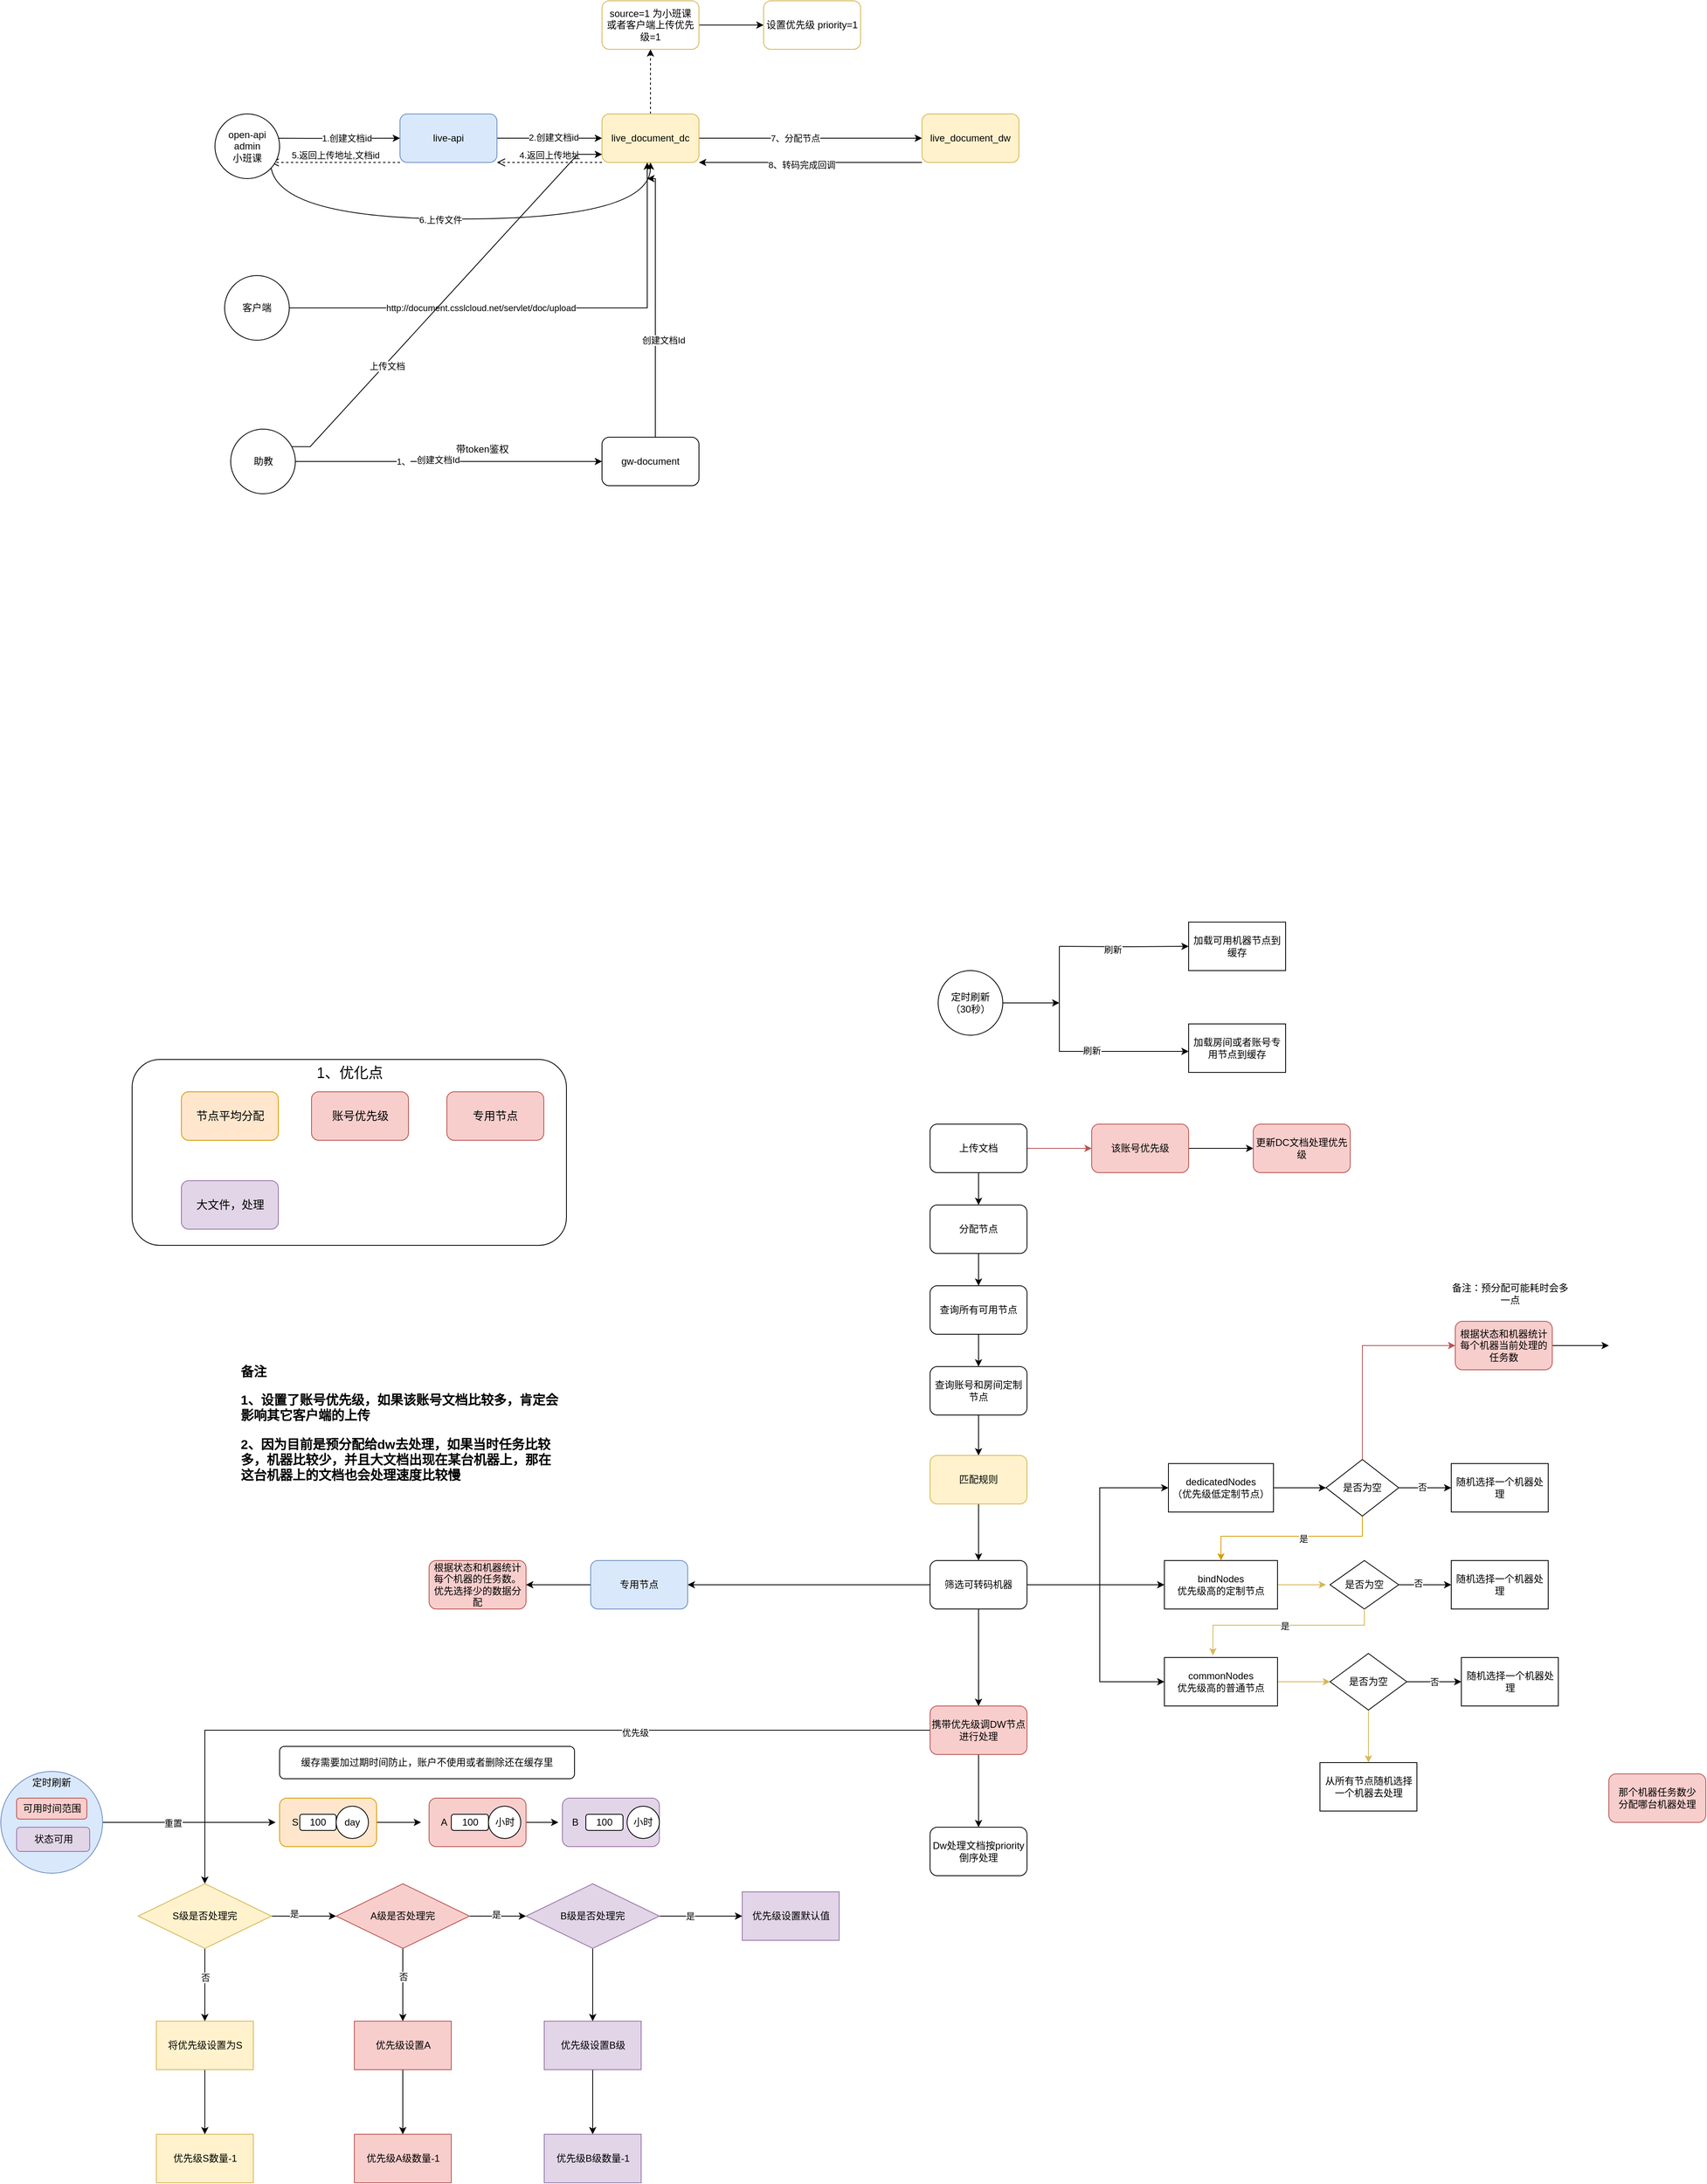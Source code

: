 <mxfile version="24.2.1" type="github">
  <diagram name="第 1 页" id="r3Djmuz2ye2oca1lGff4">
    <mxGraphModel dx="2261" dy="1938" grid="1" gridSize="10" guides="1" tooltips="1" connect="1" arrows="1" fold="1" page="1" pageScale="1" pageWidth="827" pageHeight="1169" math="0" shadow="0">
      <root>
        <mxCell id="0" />
        <mxCell id="1" parent="0" />
        <mxCell id="LlFDiHsfBPw3mXegqhl9-7" value="&amp;nbsp; &amp;nbsp;B" style="rounded=1;whiteSpace=wrap;html=1;align=left;fillColor=#e1d5e7;strokeColor=#9673a6;" parent="1" vertex="1">
          <mxGeometry x="-75" y="1724" width="120" height="60" as="geometry" />
        </mxCell>
        <mxCell id="pY0ivnKaFW7mTaEsZtzo-8" style="edgeStyle=orthogonalEdgeStyle;rounded=0;orthogonalLoop=1;jettySize=auto;html=1;entryX=0;entryY=0.5;entryDx=0;entryDy=0;curved=1;" parent="1" target="pY0ivnKaFW7mTaEsZtzo-15" edge="1">
          <mxGeometry relative="1" as="geometry">
            <mxPoint x="-436" y="-330" as="sourcePoint" />
          </mxGeometry>
        </mxCell>
        <mxCell id="pY0ivnKaFW7mTaEsZtzo-9" value="1.创建文档id" style="edgeLabel;html=1;align=center;verticalAlign=middle;resizable=0;points=[];" parent="pY0ivnKaFW7mTaEsZtzo-8" vertex="1" connectable="0">
          <mxGeometry x="0.172" relative="1" as="geometry">
            <mxPoint as="offset" />
          </mxGeometry>
        </mxCell>
        <mxCell id="pY0ivnKaFW7mTaEsZtzo-10" style="edgeStyle=orthogonalEdgeStyle;curved=1;rounded=0;orthogonalLoop=1;jettySize=auto;html=1;exitX=1;exitY=1;exitDx=0;exitDy=0;exitPerimeter=0;entryX=0.5;entryY=1;entryDx=0;entryDy=0;" parent="1" target="pY0ivnKaFW7mTaEsZtzo-20" edge="1">
          <mxGeometry relative="1" as="geometry">
            <Array as="points">
              <mxPoint x="-436.0" y="-230" />
              <mxPoint x="34" y="-230" />
            </Array>
            <mxPoint x="-436" y="-300" as="sourcePoint" />
          </mxGeometry>
        </mxCell>
        <mxCell id="pY0ivnKaFW7mTaEsZtzo-11" value="6.上传文件" style="edgeLabel;html=1;align=center;verticalAlign=middle;resizable=0;points=[];" parent="pY0ivnKaFW7mTaEsZtzo-10" vertex="1" connectable="0">
          <mxGeometry x="-0.082" y="-1" relative="1" as="geometry">
            <mxPoint as="offset" />
          </mxGeometry>
        </mxCell>
        <mxCell id="pY0ivnKaFW7mTaEsZtzo-13" value="" style="edgeStyle=orthogonalEdgeStyle;rounded=0;orthogonalLoop=1;jettySize=auto;html=1;curved=1;" parent="1" source="pY0ivnKaFW7mTaEsZtzo-15" target="pY0ivnKaFW7mTaEsZtzo-20" edge="1">
          <mxGeometry relative="1" as="geometry" />
        </mxCell>
        <mxCell id="pY0ivnKaFW7mTaEsZtzo-14" value="2.创建文档id" style="edgeLabel;html=1;align=center;verticalAlign=middle;resizable=0;points=[];" parent="pY0ivnKaFW7mTaEsZtzo-13" vertex="1" connectable="0">
          <mxGeometry x="0.197" y="1" relative="1" as="geometry">
            <mxPoint x="-8" as="offset" />
          </mxGeometry>
        </mxCell>
        <mxCell id="pY0ivnKaFW7mTaEsZtzo-15" value="live-api" style="rounded=1;whiteSpace=wrap;html=1;fillColor=#dae8fc;strokeColor=#6c8ebf;" parent="1" vertex="1">
          <mxGeometry x="-276" y="-360" width="120" height="60" as="geometry" />
        </mxCell>
        <mxCell id="pY0ivnKaFW7mTaEsZtzo-49" value="" style="edgeStyle=orthogonalEdgeStyle;rounded=0;orthogonalLoop=1;jettySize=auto;html=1;dashed=1;" parent="1" source="pY0ivnKaFW7mTaEsZtzo-20" target="pY0ivnKaFW7mTaEsZtzo-48" edge="1">
          <mxGeometry relative="1" as="geometry" />
        </mxCell>
        <mxCell id="LlFDiHsfBPw3mXegqhl9-85" style="edgeStyle=orthogonalEdgeStyle;rounded=0;orthogonalLoop=1;jettySize=auto;html=1;" parent="1" source="pY0ivnKaFW7mTaEsZtzo-20" target="pY0ivnKaFW7mTaEsZtzo-29" edge="1">
          <mxGeometry relative="1" as="geometry" />
        </mxCell>
        <mxCell id="LlFDiHsfBPw3mXegqhl9-86" value="7、分配节点" style="edgeLabel;html=1;align=center;verticalAlign=middle;resizable=0;points=[];" parent="LlFDiHsfBPw3mXegqhl9-85" vertex="1" connectable="0">
          <mxGeometry x="-0.14" relative="1" as="geometry">
            <mxPoint as="offset" />
          </mxGeometry>
        </mxCell>
        <mxCell id="pY0ivnKaFW7mTaEsZtzo-20" value="live_document_dc" style="whiteSpace=wrap;html=1;fillColor=#fff2cc;rounded=1;strokeColor=#d6b656;" parent="1" vertex="1">
          <mxGeometry x="-26" y="-360" width="120" height="60" as="geometry" />
        </mxCell>
        <mxCell id="pY0ivnKaFW7mTaEsZtzo-21" value="4.返回上传地址" style="html=1;verticalAlign=bottom;endArrow=open;dashed=1;endSize=8;rounded=0;exitX=0;exitY=1;exitDx=0;exitDy=0;entryX=1;entryY=1;entryDx=0;entryDy=0;" parent="1" source="pY0ivnKaFW7mTaEsZtzo-20" target="pY0ivnKaFW7mTaEsZtzo-15" edge="1">
          <mxGeometry relative="1" as="geometry">
            <mxPoint x="-46" y="-301" as="sourcePoint" />
            <mxPoint x="-126" y="-301" as="targetPoint" />
          </mxGeometry>
        </mxCell>
        <mxCell id="pY0ivnKaFW7mTaEsZtzo-22" value="5.返回上传地址,文档id" style="html=1;verticalAlign=bottom;endArrow=open;dashed=1;endSize=8;rounded=0;exitX=0;exitY=1;exitDx=0;exitDy=0;entryX=1;entryY=1;entryDx=0;entryDy=0;entryPerimeter=0;" parent="1" source="pY0ivnKaFW7mTaEsZtzo-15" edge="1">
          <mxGeometry relative="1" as="geometry">
            <mxPoint x="-316.0" y="-290" as="sourcePoint" />
            <mxPoint x="-436" y="-300" as="targetPoint" />
          </mxGeometry>
        </mxCell>
        <mxCell id="pY0ivnKaFW7mTaEsZtzo-29" value="live_document_dw" style="whiteSpace=wrap;html=1;fillColor=#fff2cc;rounded=1;strokeColor=#d6b656;" parent="1" vertex="1">
          <mxGeometry x="370" y="-360" width="120" height="60" as="geometry" />
        </mxCell>
        <mxCell id="pY0ivnKaFW7mTaEsZtzo-51" value="" style="edgeStyle=orthogonalEdgeStyle;rounded=0;orthogonalLoop=1;jettySize=auto;html=1;" parent="1" source="pY0ivnKaFW7mTaEsZtzo-48" target="pY0ivnKaFW7mTaEsZtzo-50" edge="1">
          <mxGeometry relative="1" as="geometry" />
        </mxCell>
        <mxCell id="pY0ivnKaFW7mTaEsZtzo-48" value="source=1 为小班课&lt;div&gt;或者客户端上传优先级=1&lt;/div&gt;" style="whiteSpace=wrap;html=1;fillColor=#FFFFFF;strokeColor=#d6b656;rounded=1;gradientColor=none;" parent="1" vertex="1">
          <mxGeometry x="-26" y="-500" width="120" height="60" as="geometry" />
        </mxCell>
        <mxCell id="pY0ivnKaFW7mTaEsZtzo-50" value="设置优先级 priority=1" style="whiteSpace=wrap;html=1;fillColor=#FFFFFF;strokeColor=#d6b656;rounded=1;gradientColor=none;" parent="1" vertex="1">
          <mxGeometry x="174" y="-500" width="120" height="60" as="geometry" />
        </mxCell>
        <mxCell id="pY0ivnKaFW7mTaEsZtzo-58" value="" style="edgeStyle=orthogonalEdgeStyle;rounded=0;orthogonalLoop=1;jettySize=auto;html=1;" parent="1" target="pY0ivnKaFW7mTaEsZtzo-57" edge="1">
          <mxGeometry relative="1" as="geometry">
            <mxPoint x="540" y="670" as="sourcePoint" />
          </mxGeometry>
        </mxCell>
        <mxCell id="pY0ivnKaFW7mTaEsZtzo-59" value="刷新" style="edgeLabel;html=1;align=center;verticalAlign=middle;resizable=0;points=[];" parent="pY0ivnKaFW7mTaEsZtzo-58" vertex="1" connectable="0">
          <mxGeometry x="-0.186" y="-3" relative="1" as="geometry">
            <mxPoint as="offset" />
          </mxGeometry>
        </mxCell>
        <mxCell id="pY0ivnKaFW7mTaEsZtzo-61" value="" style="edgeStyle=orthogonalEdgeStyle;rounded=0;orthogonalLoop=1;jettySize=auto;html=1;" parent="1" target="pY0ivnKaFW7mTaEsZtzo-60" edge="1">
          <mxGeometry relative="1" as="geometry">
            <Array as="points">
              <mxPoint x="540" y="800" />
            </Array>
            <mxPoint x="540" y="670" as="sourcePoint" />
          </mxGeometry>
        </mxCell>
        <mxCell id="pY0ivnKaFW7mTaEsZtzo-62" value="刷新" style="edgeLabel;html=1;align=center;verticalAlign=middle;resizable=0;points=[];" parent="pY0ivnKaFW7mTaEsZtzo-61" vertex="1" connectable="0">
          <mxGeometry x="0.172" y="1" relative="1" as="geometry">
            <mxPoint as="offset" />
          </mxGeometry>
        </mxCell>
        <mxCell id="kOlZsusqcGDuaDFS6jYv-74" style="edgeStyle=orthogonalEdgeStyle;rounded=0;orthogonalLoop=1;jettySize=auto;html=1;" parent="1" source="pY0ivnKaFW7mTaEsZtzo-54" edge="1">
          <mxGeometry relative="1" as="geometry">
            <mxPoint x="540" y="740" as="targetPoint" />
          </mxGeometry>
        </mxCell>
        <mxCell id="pY0ivnKaFW7mTaEsZtzo-54" value="定时刷新&lt;div&gt;（30秒）&lt;/div&gt;" style="ellipse;whiteSpace=wrap;html=1;aspect=fixed;" parent="1" vertex="1">
          <mxGeometry x="390" y="700" width="80" height="80" as="geometry" />
        </mxCell>
        <mxCell id="pY0ivnKaFW7mTaEsZtzo-57" value="加载可用机器节点到缓存" style="whiteSpace=wrap;html=1;" parent="1" vertex="1">
          <mxGeometry x="700" y="640" width="120" height="60" as="geometry" />
        </mxCell>
        <mxCell id="pY0ivnKaFW7mTaEsZtzo-60" value="加载房间或者账号专用节点到缓存" style="whiteSpace=wrap;html=1;" parent="1" vertex="1">
          <mxGeometry x="700" y="766" width="120" height="60" as="geometry" />
        </mxCell>
        <mxCell id="pY0ivnKaFW7mTaEsZtzo-122" value="Dw处理文档按priority 倒序处理" style="rounded=1;whiteSpace=wrap;html=1;" parent="1" vertex="1">
          <mxGeometry x="380" y="1760" width="120" height="60" as="geometry" />
        </mxCell>
        <mxCell id="kOlZsusqcGDuaDFS6jYv-7" value="" style="edgeStyle=orthogonalEdgeStyle;rounded=0;orthogonalLoop=1;jettySize=auto;html=1;" parent="1" source="kOlZsusqcGDuaDFS6jYv-1" target="kOlZsusqcGDuaDFS6jYv-6" edge="1">
          <mxGeometry relative="1" as="geometry" />
        </mxCell>
        <mxCell id="kOlZsusqcGDuaDFS6jYv-1" value="分配节点" style="rounded=1;whiteSpace=wrap;html=1;" parent="1" vertex="1">
          <mxGeometry x="380" y="990" width="120" height="60" as="geometry" />
        </mxCell>
        <mxCell id="kOlZsusqcGDuaDFS6jYv-3" style="edgeStyle=orthogonalEdgeStyle;rounded=0;orthogonalLoop=1;jettySize=auto;html=1;entryX=0.5;entryY=0;entryDx=0;entryDy=0;" parent="1" source="kOlZsusqcGDuaDFS6jYv-2" target="kOlZsusqcGDuaDFS6jYv-1" edge="1">
          <mxGeometry relative="1" as="geometry" />
        </mxCell>
        <mxCell id="kOlZsusqcGDuaDFS6jYv-63" value="" style="edgeStyle=orthogonalEdgeStyle;rounded=0;orthogonalLoop=1;jettySize=auto;html=1;fillColor=#f8cecc;strokeColor=#b85450;" parent="1" source="kOlZsusqcGDuaDFS6jYv-2" target="kOlZsusqcGDuaDFS6jYv-62" edge="1">
          <mxGeometry relative="1" as="geometry" />
        </mxCell>
        <mxCell id="kOlZsusqcGDuaDFS6jYv-2" value="上传文档" style="rounded=1;whiteSpace=wrap;html=1;" parent="1" vertex="1">
          <mxGeometry x="380" y="890" width="120" height="60" as="geometry" />
        </mxCell>
        <mxCell id="kOlZsusqcGDuaDFS6jYv-9" value="" style="edgeStyle=orthogonalEdgeStyle;rounded=0;orthogonalLoop=1;jettySize=auto;html=1;" parent="1" source="kOlZsusqcGDuaDFS6jYv-6" target="kOlZsusqcGDuaDFS6jYv-8" edge="1">
          <mxGeometry relative="1" as="geometry" />
        </mxCell>
        <mxCell id="kOlZsusqcGDuaDFS6jYv-6" value="查询所有可用节点" style="whiteSpace=wrap;html=1;rounded=1;" parent="1" vertex="1">
          <mxGeometry x="380" y="1090" width="120" height="60" as="geometry" />
        </mxCell>
        <mxCell id="kOlZsusqcGDuaDFS6jYv-11" value="" style="edgeStyle=orthogonalEdgeStyle;rounded=0;orthogonalLoop=1;jettySize=auto;html=1;" parent="1" source="kOlZsusqcGDuaDFS6jYv-8" target="kOlZsusqcGDuaDFS6jYv-10" edge="1">
          <mxGeometry relative="1" as="geometry" />
        </mxCell>
        <mxCell id="kOlZsusqcGDuaDFS6jYv-8" value="查询账号和房间定制节点" style="whiteSpace=wrap;html=1;rounded=1;" parent="1" vertex="1">
          <mxGeometry x="380" y="1190" width="120" height="60" as="geometry" />
        </mxCell>
        <mxCell id="kOlZsusqcGDuaDFS6jYv-13" value="" style="edgeStyle=orthogonalEdgeStyle;rounded=0;orthogonalLoop=1;jettySize=auto;html=1;" parent="1" source="kOlZsusqcGDuaDFS6jYv-10" target="kOlZsusqcGDuaDFS6jYv-12" edge="1">
          <mxGeometry relative="1" as="geometry" />
        </mxCell>
        <mxCell id="kOlZsusqcGDuaDFS6jYv-10" value="匹配规则" style="whiteSpace=wrap;html=1;rounded=1;fillColor=#fff2cc;strokeColor=#d6b656;" parent="1" vertex="1">
          <mxGeometry x="380" y="1300" width="120" height="60" as="geometry" />
        </mxCell>
        <mxCell id="kOlZsusqcGDuaDFS6jYv-26" style="edgeStyle=orthogonalEdgeStyle;rounded=0;orthogonalLoop=1;jettySize=auto;html=1;entryX=0;entryY=0.5;entryDx=0;entryDy=0;" parent="1" source="kOlZsusqcGDuaDFS6jYv-12" target="kOlZsusqcGDuaDFS6jYv-15" edge="1">
          <mxGeometry relative="1" as="geometry">
            <Array as="points">
              <mxPoint x="590" y="1460" />
              <mxPoint x="590" y="1340" />
            </Array>
          </mxGeometry>
        </mxCell>
        <mxCell id="kOlZsusqcGDuaDFS6jYv-27" style="edgeStyle=orthogonalEdgeStyle;rounded=0;orthogonalLoop=1;jettySize=auto;html=1;entryX=0;entryY=0.5;entryDx=0;entryDy=0;" parent="1" source="kOlZsusqcGDuaDFS6jYv-12" target="kOlZsusqcGDuaDFS6jYv-18" edge="1">
          <mxGeometry relative="1" as="geometry" />
        </mxCell>
        <mxCell id="kOlZsusqcGDuaDFS6jYv-29" style="edgeStyle=orthogonalEdgeStyle;rounded=0;orthogonalLoop=1;jettySize=auto;html=1;entryX=0;entryY=0.5;entryDx=0;entryDy=0;" parent="1" source="kOlZsusqcGDuaDFS6jYv-12" target="kOlZsusqcGDuaDFS6jYv-28" edge="1">
          <mxGeometry relative="1" as="geometry">
            <Array as="points">
              <mxPoint x="590" y="1460" />
              <mxPoint x="590" y="1580" />
            </Array>
          </mxGeometry>
        </mxCell>
        <mxCell id="kOlZsusqcGDuaDFS6jYv-76" value="" style="edgeStyle=orthogonalEdgeStyle;rounded=0;orthogonalLoop=1;jettySize=auto;html=1;" parent="1" source="kOlZsusqcGDuaDFS6jYv-12" target="kOlZsusqcGDuaDFS6jYv-75" edge="1">
          <mxGeometry relative="1" as="geometry" />
        </mxCell>
        <mxCell id="LlFDiHsfBPw3mXegqhl9-54" style="edgeStyle=orthogonalEdgeStyle;rounded=0;orthogonalLoop=1;jettySize=auto;html=1;entryX=1;entryY=0.5;entryDx=0;entryDy=0;" parent="1" source="kOlZsusqcGDuaDFS6jYv-12" target="LlFDiHsfBPw3mXegqhl9-53" edge="1">
          <mxGeometry relative="1" as="geometry" />
        </mxCell>
        <mxCell id="kOlZsusqcGDuaDFS6jYv-12" value="筛选可转码机器" style="whiteSpace=wrap;html=1;rounded=1;" parent="1" vertex="1">
          <mxGeometry x="380" y="1430" width="120" height="60" as="geometry" />
        </mxCell>
        <mxCell id="kOlZsusqcGDuaDFS6jYv-34" style="edgeStyle=orthogonalEdgeStyle;rounded=0;orthogonalLoop=1;jettySize=auto;html=1;entryX=0;entryY=0.5;entryDx=0;entryDy=0;" parent="1" source="kOlZsusqcGDuaDFS6jYv-15" target="kOlZsusqcGDuaDFS6jYv-33" edge="1">
          <mxGeometry relative="1" as="geometry" />
        </mxCell>
        <mxCell id="kOlZsusqcGDuaDFS6jYv-15" value="dedicatedNodes&lt;div&gt;（优先级低定制节点）&lt;/div&gt;" style="whiteSpace=wrap;html=1;" parent="1" vertex="1">
          <mxGeometry x="675" y="1310" width="130" height="60" as="geometry" />
        </mxCell>
        <mxCell id="kOlZsusqcGDuaDFS6jYv-41" style="edgeStyle=orthogonalEdgeStyle;rounded=0;orthogonalLoop=1;jettySize=auto;html=1;fillColor=#fff2cc;strokeColor=#d6b656;" parent="1" source="kOlZsusqcGDuaDFS6jYv-18" edge="1">
          <mxGeometry relative="1" as="geometry">
            <mxPoint x="870" y="1460" as="targetPoint" />
          </mxGeometry>
        </mxCell>
        <mxCell id="kOlZsusqcGDuaDFS6jYv-18" value="bindNodes&lt;div&gt;优先级高的定制节点&lt;/div&gt;" style="whiteSpace=wrap;html=1;" parent="1" vertex="1">
          <mxGeometry x="670" y="1430" width="140" height="60" as="geometry" />
        </mxCell>
        <mxCell id="kOlZsusqcGDuaDFS6jYv-47" value="" style="edgeStyle=orthogonalEdgeStyle;rounded=0;orthogonalLoop=1;jettySize=auto;html=1;fillColor=#fff2cc;strokeColor=#d6b656;" parent="1" source="kOlZsusqcGDuaDFS6jYv-28" target="kOlZsusqcGDuaDFS6jYv-46" edge="1">
          <mxGeometry relative="1" as="geometry" />
        </mxCell>
        <mxCell id="kOlZsusqcGDuaDFS6jYv-28" value="commonNodes&lt;br&gt;&lt;div&gt;优先级高的普通节点&lt;/div&gt;" style="whiteSpace=wrap;html=1;" parent="1" vertex="1">
          <mxGeometry x="670" y="1550" width="140" height="60" as="geometry" />
        </mxCell>
        <mxCell id="kOlZsusqcGDuaDFS6jYv-36" value="" style="edgeStyle=orthogonalEdgeStyle;rounded=0;orthogonalLoop=1;jettySize=auto;html=1;" parent="1" source="kOlZsusqcGDuaDFS6jYv-33" target="kOlZsusqcGDuaDFS6jYv-35" edge="1">
          <mxGeometry relative="1" as="geometry" />
        </mxCell>
        <mxCell id="kOlZsusqcGDuaDFS6jYv-37" value="否" style="edgeLabel;html=1;align=center;verticalAlign=middle;resizable=0;points=[];" parent="kOlZsusqcGDuaDFS6jYv-36" vertex="1" connectable="0">
          <mxGeometry x="-0.128" y="1" relative="1" as="geometry">
            <mxPoint as="offset" />
          </mxGeometry>
        </mxCell>
        <mxCell id="kOlZsusqcGDuaDFS6jYv-38" style="edgeStyle=orthogonalEdgeStyle;rounded=0;orthogonalLoop=1;jettySize=auto;html=1;entryX=0.5;entryY=0;entryDx=0;entryDy=0;fillColor=#ffe6cc;strokeColor=#d79b00;" parent="1" source="kOlZsusqcGDuaDFS6jYv-33" target="kOlZsusqcGDuaDFS6jYv-18" edge="1">
          <mxGeometry relative="1" as="geometry">
            <Array as="points">
              <mxPoint x="915" y="1400" />
              <mxPoint x="740" y="1400" />
            </Array>
          </mxGeometry>
        </mxCell>
        <mxCell id="kOlZsusqcGDuaDFS6jYv-39" value="是" style="edgeLabel;html=1;align=center;verticalAlign=middle;resizable=0;points=[];" parent="kOlZsusqcGDuaDFS6jYv-38" vertex="1" connectable="0">
          <mxGeometry x="-0.145" y="3" relative="1" as="geometry">
            <mxPoint as="offset" />
          </mxGeometry>
        </mxCell>
        <mxCell id="kOlZsusqcGDuaDFS6jYv-56" style="edgeStyle=orthogonalEdgeStyle;rounded=0;orthogonalLoop=1;jettySize=auto;html=1;entryX=0;entryY=0.5;entryDx=0;entryDy=0;fillColor=#f8cecc;strokeColor=#b85450;" parent="1" source="kOlZsusqcGDuaDFS6jYv-33" target="kOlZsusqcGDuaDFS6jYv-55" edge="1">
          <mxGeometry relative="1" as="geometry">
            <Array as="points">
              <mxPoint x="915" y="1164" />
            </Array>
          </mxGeometry>
        </mxCell>
        <mxCell id="kOlZsusqcGDuaDFS6jYv-33" value="是否为空" style="rhombus;whiteSpace=wrap;html=1;" parent="1" vertex="1">
          <mxGeometry x="870" y="1305" width="90" height="70" as="geometry" />
        </mxCell>
        <mxCell id="kOlZsusqcGDuaDFS6jYv-35" value="随机选择一个机器处理" style="whiteSpace=wrap;html=1;" parent="1" vertex="1">
          <mxGeometry x="1025" y="1310" width="120" height="60" as="geometry" />
        </mxCell>
        <mxCell id="kOlZsusqcGDuaDFS6jYv-45" value="" style="edgeStyle=orthogonalEdgeStyle;rounded=0;orthogonalLoop=1;jettySize=auto;html=1;" parent="1" source="kOlZsusqcGDuaDFS6jYv-40" target="kOlZsusqcGDuaDFS6jYv-44" edge="1">
          <mxGeometry relative="1" as="geometry">
            <Array as="points">
              <mxPoint x="980" y="1460" />
              <mxPoint x="980" y="1460" />
            </Array>
          </mxGeometry>
        </mxCell>
        <mxCell id="kOlZsusqcGDuaDFS6jYv-48" value="否" style="edgeLabel;html=1;align=center;verticalAlign=middle;resizable=0;points=[];" parent="kOlZsusqcGDuaDFS6jYv-45" vertex="1" connectable="0">
          <mxGeometry x="-0.256" y="2" relative="1" as="geometry">
            <mxPoint as="offset" />
          </mxGeometry>
        </mxCell>
        <mxCell id="kOlZsusqcGDuaDFS6jYv-40" value="是否为空" style="rhombus;whiteSpace=wrap;html=1;" parent="1" vertex="1">
          <mxGeometry x="875" y="1430" width="85" height="60" as="geometry" />
        </mxCell>
        <mxCell id="kOlZsusqcGDuaDFS6jYv-42" style="edgeStyle=orthogonalEdgeStyle;rounded=0;orthogonalLoop=1;jettySize=auto;html=1;entryX=0.429;entryY=-0.044;entryDx=0;entryDy=0;entryPerimeter=0;fillColor=#fff2cc;strokeColor=#d6b656;" parent="1" source="kOlZsusqcGDuaDFS6jYv-40" target="kOlZsusqcGDuaDFS6jYv-28" edge="1">
          <mxGeometry relative="1" as="geometry">
            <Array as="points">
              <mxPoint x="918" y="1510" />
              <mxPoint x="730" y="1510" />
            </Array>
          </mxGeometry>
        </mxCell>
        <mxCell id="kOlZsusqcGDuaDFS6jYv-43" value="是" style="edgeLabel;html=1;align=center;verticalAlign=middle;resizable=0;points=[];" parent="kOlZsusqcGDuaDFS6jYv-42" vertex="1" connectable="0">
          <mxGeometry x="-0.033" y="1" relative="1" as="geometry">
            <mxPoint as="offset" />
          </mxGeometry>
        </mxCell>
        <mxCell id="kOlZsusqcGDuaDFS6jYv-44" value="随机选择一个机器处理" style="whiteSpace=wrap;html=1;" parent="1" vertex="1">
          <mxGeometry x="1025" y="1430" width="120" height="60" as="geometry" />
        </mxCell>
        <mxCell id="kOlZsusqcGDuaDFS6jYv-50" value="" style="edgeStyle=orthogonalEdgeStyle;rounded=0;orthogonalLoop=1;jettySize=auto;html=1;" parent="1" source="kOlZsusqcGDuaDFS6jYv-46" target="kOlZsusqcGDuaDFS6jYv-49" edge="1">
          <mxGeometry relative="1" as="geometry" />
        </mxCell>
        <mxCell id="kOlZsusqcGDuaDFS6jYv-51" value="否" style="edgeLabel;html=1;align=center;verticalAlign=middle;resizable=0;points=[];" parent="kOlZsusqcGDuaDFS6jYv-50" vertex="1" connectable="0">
          <mxGeometry x="-0.012" relative="1" as="geometry">
            <mxPoint as="offset" />
          </mxGeometry>
        </mxCell>
        <mxCell id="kOlZsusqcGDuaDFS6jYv-53" value="" style="edgeStyle=orthogonalEdgeStyle;rounded=0;orthogonalLoop=1;jettySize=auto;html=1;fillColor=#fff2cc;strokeColor=#d6b656;" parent="1" source="kOlZsusqcGDuaDFS6jYv-46" target="kOlZsusqcGDuaDFS6jYv-52" edge="1">
          <mxGeometry relative="1" as="geometry" />
        </mxCell>
        <mxCell id="kOlZsusqcGDuaDFS6jYv-46" value="是否为空" style="rhombus;whiteSpace=wrap;html=1;" parent="1" vertex="1">
          <mxGeometry x="875" y="1545" width="95" height="70" as="geometry" />
        </mxCell>
        <mxCell id="kOlZsusqcGDuaDFS6jYv-49" value="随机选择一个机器处理" style="whiteSpace=wrap;html=1;" parent="1" vertex="1">
          <mxGeometry x="1037.5" y="1550" width="120" height="60" as="geometry" />
        </mxCell>
        <mxCell id="kOlZsusqcGDuaDFS6jYv-52" value="从所有节点随机选择一个机器去处理" style="whiteSpace=wrap;html=1;" parent="1" vertex="1">
          <mxGeometry x="862.5" y="1680" width="120" height="60" as="geometry" />
        </mxCell>
        <mxCell id="kOlZsusqcGDuaDFS6jYv-58" value="" style="edgeStyle=orthogonalEdgeStyle;rounded=0;orthogonalLoop=1;jettySize=auto;html=1;" parent="1" source="kOlZsusqcGDuaDFS6jYv-55" edge="1">
          <mxGeometry relative="1" as="geometry">
            <mxPoint x="1220" y="1164" as="targetPoint" />
          </mxGeometry>
        </mxCell>
        <mxCell id="kOlZsusqcGDuaDFS6jYv-55" value="根据状态和机器统计每个机器当前处理的任务数" style="rounded=1;whiteSpace=wrap;html=1;fillColor=#f8cecc;strokeColor=#b85450;" parent="1" vertex="1">
          <mxGeometry x="1030" y="1134" width="120" height="60" as="geometry" />
        </mxCell>
        <mxCell id="kOlZsusqcGDuaDFS6jYv-57" value="那个机器任务数少&lt;div&gt;分配哪台机器处理&lt;/div&gt;" style="whiteSpace=wrap;html=1;fillColor=#f8cecc;strokeColor=#b85450;rounded=1;" parent="1" vertex="1">
          <mxGeometry x="1220" y="1694" width="120" height="60" as="geometry" />
        </mxCell>
        <mxCell id="kOlZsusqcGDuaDFS6jYv-59" value="备注：预分配可能耗时会多一点" style="text;html=1;align=center;verticalAlign=middle;whiteSpace=wrap;rounded=0;" parent="1" vertex="1">
          <mxGeometry x="1021.5" y="1100" width="152" as="geometry" />
        </mxCell>
        <mxCell id="kOlZsusqcGDuaDFS6jYv-71" value="" style="edgeStyle=orthogonalEdgeStyle;rounded=0;orthogonalLoop=1;jettySize=auto;html=1;" parent="1" source="kOlZsusqcGDuaDFS6jYv-62" target="kOlZsusqcGDuaDFS6jYv-70" edge="1">
          <mxGeometry relative="1" as="geometry" />
        </mxCell>
        <mxCell id="kOlZsusqcGDuaDFS6jYv-62" value="该账号优先级" style="whiteSpace=wrap;html=1;rounded=1;fillColor=#f8cecc;strokeColor=#b85450;" parent="1" vertex="1">
          <mxGeometry x="580" y="890" width="120" height="60" as="geometry" />
        </mxCell>
        <mxCell id="kOlZsusqcGDuaDFS6jYv-70" value="更新DC文档处理优先级" style="whiteSpace=wrap;html=1;fillColor=#f8cecc;strokeColor=#b85450;rounded=1;" parent="1" vertex="1">
          <mxGeometry x="780" y="890" width="120" height="60" as="geometry" />
        </mxCell>
        <mxCell id="D_yJgZMV5lZ6kW6d0MWc-1" style="edgeStyle=orthogonalEdgeStyle;rounded=0;orthogonalLoop=1;jettySize=auto;html=1;entryX=0.5;entryY=0;entryDx=0;entryDy=0;" parent="1" source="kOlZsusqcGDuaDFS6jYv-75" target="pY0ivnKaFW7mTaEsZtzo-122" edge="1">
          <mxGeometry relative="1" as="geometry" />
        </mxCell>
        <mxCell id="LlFDiHsfBPw3mXegqhl9-40" style="edgeStyle=orthogonalEdgeStyle;rounded=0;orthogonalLoop=1;jettySize=auto;html=1;entryX=0.5;entryY=0;entryDx=0;entryDy=0;" parent="1" source="kOlZsusqcGDuaDFS6jYv-75" target="LlFDiHsfBPw3mXegqhl9-16" edge="1">
          <mxGeometry relative="1" as="geometry">
            <mxPoint x="-490" y="2100" as="targetPoint" />
          </mxGeometry>
        </mxCell>
        <mxCell id="LlFDiHsfBPw3mXegqhl9-41" value="优先级" style="edgeLabel;html=1;align=center;verticalAlign=middle;resizable=0;points=[];" parent="LlFDiHsfBPw3mXegqhl9-40" vertex="1" connectable="0">
          <mxGeometry x="-0.328" y="3" relative="1" as="geometry">
            <mxPoint as="offset" />
          </mxGeometry>
        </mxCell>
        <mxCell id="kOlZsusqcGDuaDFS6jYv-75" value="携带优先级调DW节点进行处理" style="whiteSpace=wrap;html=1;rounded=1;fillColor=#f8cecc;strokeColor=#b85450;" parent="1" vertex="1">
          <mxGeometry x="380" y="1610" width="120" height="60" as="geometry" />
        </mxCell>
        <mxCell id="LlFDiHsfBPw3mXegqhl9-11" value="" style="edgeStyle=orthogonalEdgeStyle;rounded=0;orthogonalLoop=1;jettySize=auto;html=1;" parent="1" source="LlFDiHsfBPw3mXegqhl9-1" edge="1">
          <mxGeometry relative="1" as="geometry">
            <mxPoint x="-250" y="1754" as="targetPoint" />
          </mxGeometry>
        </mxCell>
        <mxCell id="LlFDiHsfBPw3mXegqhl9-1" value="&amp;nbsp; &amp;nbsp; S" style="rounded=1;whiteSpace=wrap;html=1;align=left;fillColor=#ffe6cc;strokeColor=#d79b00;" parent="1" vertex="1">
          <mxGeometry x="-425" y="1724" width="120" height="60" as="geometry" />
        </mxCell>
        <mxCell id="LlFDiHsfBPw3mXegqhl9-3" value="100" style="rounded=1;whiteSpace=wrap;html=1;" parent="1" vertex="1">
          <mxGeometry x="-400" y="1744" width="45" height="20" as="geometry" />
        </mxCell>
        <mxCell id="LlFDiHsfBPw3mXegqhl9-12" value="" style="edgeStyle=orthogonalEdgeStyle;rounded=0;orthogonalLoop=1;jettySize=auto;html=1;" parent="1" source="LlFDiHsfBPw3mXegqhl9-5" edge="1">
          <mxGeometry relative="1" as="geometry">
            <mxPoint x="-80" y="1754" as="targetPoint" />
          </mxGeometry>
        </mxCell>
        <mxCell id="LlFDiHsfBPw3mXegqhl9-5" value="&amp;nbsp; &amp;nbsp; A" style="rounded=1;whiteSpace=wrap;html=1;align=left;fillColor=#f8cecc;strokeColor=#b85450;" parent="1" vertex="1">
          <mxGeometry x="-240" y="1724" width="120" height="60" as="geometry" />
        </mxCell>
        <mxCell id="LlFDiHsfBPw3mXegqhl9-6" value="100" style="rounded=1;whiteSpace=wrap;html=1;" parent="1" vertex="1">
          <mxGeometry x="-212.5" y="1744" width="46" height="20" as="geometry" />
        </mxCell>
        <mxCell id="LlFDiHsfBPw3mXegqhl9-8" value="100" style="rounded=1;whiteSpace=wrap;html=1;" parent="1" vertex="1">
          <mxGeometry x="-46" y="1744" width="46" height="20" as="geometry" />
        </mxCell>
        <mxCell id="LlFDiHsfBPw3mXegqhl9-18" value="" style="edgeStyle=orthogonalEdgeStyle;rounded=0;orthogonalLoop=1;jettySize=auto;html=1;" parent="1" source="LlFDiHsfBPw3mXegqhl9-16" target="LlFDiHsfBPw3mXegqhl9-17" edge="1">
          <mxGeometry relative="1" as="geometry" />
        </mxCell>
        <mxCell id="LlFDiHsfBPw3mXegqhl9-19" value="是" style="edgeLabel;html=1;align=center;verticalAlign=middle;resizable=0;points=[];" parent="LlFDiHsfBPw3mXegqhl9-18" vertex="1" connectable="0">
          <mxGeometry x="-0.3" y="3" relative="1" as="geometry">
            <mxPoint as="offset" />
          </mxGeometry>
        </mxCell>
        <mxCell id="LlFDiHsfBPw3mXegqhl9-23" value="" style="edgeStyle=orthogonalEdgeStyle;rounded=0;orthogonalLoop=1;jettySize=auto;html=1;" parent="1" source="LlFDiHsfBPw3mXegqhl9-16" target="LlFDiHsfBPw3mXegqhl9-22" edge="1">
          <mxGeometry relative="1" as="geometry" />
        </mxCell>
        <mxCell id="LlFDiHsfBPw3mXegqhl9-24" value="否" style="edgeLabel;html=1;align=center;verticalAlign=middle;resizable=0;points=[];" parent="LlFDiHsfBPw3mXegqhl9-23" vertex="1" connectable="0">
          <mxGeometry x="-0.2" relative="1" as="geometry">
            <mxPoint as="offset" />
          </mxGeometry>
        </mxCell>
        <mxCell id="LlFDiHsfBPw3mXegqhl9-16" value="S级是否处理完" style="rhombus;whiteSpace=wrap;html=1;fillColor=#fff2cc;strokeColor=#d6b656;" parent="1" vertex="1">
          <mxGeometry x="-600" y="1830" width="165" height="80" as="geometry" />
        </mxCell>
        <mxCell id="LlFDiHsfBPw3mXegqhl9-21" value="" style="edgeStyle=orthogonalEdgeStyle;rounded=0;orthogonalLoop=1;jettySize=auto;html=1;" parent="1" source="LlFDiHsfBPw3mXegqhl9-17" target="LlFDiHsfBPw3mXegqhl9-20" edge="1">
          <mxGeometry relative="1" as="geometry" />
        </mxCell>
        <mxCell id="LlFDiHsfBPw3mXegqhl9-39" value="是" style="edgeLabel;html=1;align=center;verticalAlign=middle;resizable=0;points=[];" parent="LlFDiHsfBPw3mXegqhl9-21" vertex="1" connectable="0">
          <mxGeometry x="-0.057" y="2" relative="1" as="geometry">
            <mxPoint as="offset" />
          </mxGeometry>
        </mxCell>
        <mxCell id="LlFDiHsfBPw3mXegqhl9-28" value="" style="edgeStyle=orthogonalEdgeStyle;rounded=0;orthogonalLoop=1;jettySize=auto;html=1;" parent="1" source="LlFDiHsfBPw3mXegqhl9-17" target="LlFDiHsfBPw3mXegqhl9-27" edge="1">
          <mxGeometry relative="1" as="geometry" />
        </mxCell>
        <mxCell id="LlFDiHsfBPw3mXegqhl9-35" value="否" style="edgeLabel;html=1;align=center;verticalAlign=middle;resizable=0;points=[];" parent="LlFDiHsfBPw3mXegqhl9-28" vertex="1" connectable="0">
          <mxGeometry x="-0.222" relative="1" as="geometry">
            <mxPoint as="offset" />
          </mxGeometry>
        </mxCell>
        <mxCell id="LlFDiHsfBPw3mXegqhl9-17" value="A级是否处理完" style="rhombus;whiteSpace=wrap;html=1;fillColor=#f8cecc;strokeColor=#b85450;" parent="1" vertex="1">
          <mxGeometry x="-355" y="1830" width="165" height="80" as="geometry" />
        </mxCell>
        <mxCell id="LlFDiHsfBPw3mXegqhl9-32" value="" style="edgeStyle=orthogonalEdgeStyle;rounded=0;orthogonalLoop=1;jettySize=auto;html=1;" parent="1" source="LlFDiHsfBPw3mXegqhl9-20" target="LlFDiHsfBPw3mXegqhl9-31" edge="1">
          <mxGeometry relative="1" as="geometry" />
        </mxCell>
        <mxCell id="LlFDiHsfBPw3mXegqhl9-37" value="" style="edgeStyle=orthogonalEdgeStyle;rounded=0;orthogonalLoop=1;jettySize=auto;html=1;" parent="1" source="LlFDiHsfBPw3mXegqhl9-20" target="LlFDiHsfBPw3mXegqhl9-36" edge="1">
          <mxGeometry relative="1" as="geometry" />
        </mxCell>
        <mxCell id="LlFDiHsfBPw3mXegqhl9-38" value="是" style="edgeLabel;html=1;align=center;verticalAlign=middle;resizable=0;points=[];" parent="LlFDiHsfBPw3mXegqhl9-37" vertex="1" connectable="0">
          <mxGeometry x="-0.259" relative="1" as="geometry">
            <mxPoint as="offset" />
          </mxGeometry>
        </mxCell>
        <mxCell id="LlFDiHsfBPw3mXegqhl9-20" value="B级是否处理完" style="rhombus;whiteSpace=wrap;html=1;fillColor=#e1d5e7;strokeColor=#9673a6;" parent="1" vertex="1">
          <mxGeometry x="-120" y="1830" width="165" height="80" as="geometry" />
        </mxCell>
        <mxCell id="LlFDiHsfBPw3mXegqhl9-26" value="" style="edgeStyle=orthogonalEdgeStyle;rounded=0;orthogonalLoop=1;jettySize=auto;html=1;" parent="1" source="LlFDiHsfBPw3mXegqhl9-22" target="LlFDiHsfBPw3mXegqhl9-25" edge="1">
          <mxGeometry relative="1" as="geometry" />
        </mxCell>
        <mxCell id="LlFDiHsfBPw3mXegqhl9-22" value="将优先级设置为S" style="whiteSpace=wrap;html=1;fillColor=#fff2cc;strokeColor=#d6b656;" parent="1" vertex="1">
          <mxGeometry x="-577.5" y="2000" width="120" height="60" as="geometry" />
        </mxCell>
        <mxCell id="LlFDiHsfBPw3mXegqhl9-25" value="优先级S数量-1" style="whiteSpace=wrap;html=1;fillColor=#fff2cc;strokeColor=#d6b656;" parent="1" vertex="1">
          <mxGeometry x="-577.5" y="2140" width="120" height="60" as="geometry" />
        </mxCell>
        <mxCell id="LlFDiHsfBPw3mXegqhl9-30" value="" style="edgeStyle=orthogonalEdgeStyle;rounded=0;orthogonalLoop=1;jettySize=auto;html=1;" parent="1" source="LlFDiHsfBPw3mXegqhl9-27" target="LlFDiHsfBPw3mXegqhl9-29" edge="1">
          <mxGeometry relative="1" as="geometry" />
        </mxCell>
        <mxCell id="LlFDiHsfBPw3mXegqhl9-27" value="优先级设置A" style="whiteSpace=wrap;html=1;fillColor=#f8cecc;strokeColor=#b85450;" parent="1" vertex="1">
          <mxGeometry x="-332.5" y="2000" width="120" height="60" as="geometry" />
        </mxCell>
        <mxCell id="LlFDiHsfBPw3mXegqhl9-29" value="优先级A级数量-1" style="whiteSpace=wrap;html=1;fillColor=#f8cecc;strokeColor=#b85450;" parent="1" vertex="1">
          <mxGeometry x="-332.5" y="2140" width="120" height="60" as="geometry" />
        </mxCell>
        <mxCell id="LlFDiHsfBPw3mXegqhl9-34" value="" style="edgeStyle=orthogonalEdgeStyle;rounded=0;orthogonalLoop=1;jettySize=auto;html=1;" parent="1" source="LlFDiHsfBPw3mXegqhl9-31" target="LlFDiHsfBPw3mXegqhl9-33" edge="1">
          <mxGeometry relative="1" as="geometry" />
        </mxCell>
        <mxCell id="LlFDiHsfBPw3mXegqhl9-31" value="优先级设置B级" style="whiteSpace=wrap;html=1;fillColor=#e1d5e7;strokeColor=#9673a6;" parent="1" vertex="1">
          <mxGeometry x="-97.5" y="2000" width="120" height="60" as="geometry" />
        </mxCell>
        <mxCell id="LlFDiHsfBPw3mXegqhl9-33" value="优先级B级数量-1" style="whiteSpace=wrap;html=1;fillColor=#e1d5e7;strokeColor=#9673a6;" parent="1" vertex="1">
          <mxGeometry x="-97.5" y="2140" width="120" height="60" as="geometry" />
        </mxCell>
        <mxCell id="LlFDiHsfBPw3mXegqhl9-36" value="优先级设置默认值" style="whiteSpace=wrap;html=1;fillColor=#e1d5e7;strokeColor=#9673a6;" parent="1" vertex="1">
          <mxGeometry x="147.5" y="1840" width="120" height="60" as="geometry" />
        </mxCell>
        <mxCell id="LlFDiHsfBPw3mXegqhl9-43" style="edgeStyle=orthogonalEdgeStyle;rounded=0;orthogonalLoop=1;jettySize=auto;html=1;" parent="1" source="LlFDiHsfBPw3mXegqhl9-42" edge="1">
          <mxGeometry relative="1" as="geometry">
            <mxPoint x="-430" y="1754" as="targetPoint" />
          </mxGeometry>
        </mxCell>
        <mxCell id="LlFDiHsfBPw3mXegqhl9-44" value="重置" style="edgeLabel;html=1;align=center;verticalAlign=middle;resizable=0;points=[];" parent="LlFDiHsfBPw3mXegqhl9-43" vertex="1" connectable="0">
          <mxGeometry x="0.084" y="1" relative="1" as="geometry">
            <mxPoint x="-29" y="1" as="offset" />
          </mxGeometry>
        </mxCell>
        <mxCell id="LlFDiHsfBPw3mXegqhl9-42" value="定时刷新" style="ellipse;whiteSpace=wrap;html=1;aspect=fixed;verticalAlign=top;fillColor=#dae8fc;strokeColor=#6c8ebf;" parent="1" vertex="1">
          <mxGeometry x="-770" y="1691" width="126" height="126" as="geometry" />
        </mxCell>
        <mxCell id="LlFDiHsfBPw3mXegqhl9-45" value="day" style="ellipse;whiteSpace=wrap;html=1;aspect=fixed;" parent="1" vertex="1">
          <mxGeometry x="-355" y="1734" width="40" height="40" as="geometry" />
        </mxCell>
        <mxCell id="LlFDiHsfBPw3mXegqhl9-46" value="小时" style="ellipse;whiteSpace=wrap;html=1;aspect=fixed;" parent="1" vertex="1">
          <mxGeometry x="-166.5" y="1734" width="40" height="40" as="geometry" />
        </mxCell>
        <mxCell id="LlFDiHsfBPw3mXegqhl9-47" value="小时" style="ellipse;whiteSpace=wrap;html=1;aspect=fixed;" parent="1" vertex="1">
          <mxGeometry x="5" y="1734" width="40" height="40" as="geometry" />
        </mxCell>
        <mxCell id="LlFDiHsfBPw3mXegqhl9-48" value="缓存需要加过期时间防止，账户不使用或者删除还在缓存里" style="rounded=1;whiteSpace=wrap;html=1;" parent="1" vertex="1">
          <mxGeometry x="-425" y="1660" width="365" height="40" as="geometry" />
        </mxCell>
        <mxCell id="LlFDiHsfBPw3mXegqhl9-49" value="可用时间范围" style="rounded=1;whiteSpace=wrap;html=1;fillColor=#f8cecc;strokeColor=#b85450;" parent="1" vertex="1">
          <mxGeometry x="-750.5" y="1724" width="87" height="26" as="geometry" />
        </mxCell>
        <mxCell id="LlFDiHsfBPw3mXegqhl9-50" value="状态可用" style="rounded=1;whiteSpace=wrap;html=1;fillColor=#e1d5e7;strokeColor=#9673a6;" parent="1" vertex="1">
          <mxGeometry x="-750.5" y="1760" width="90.5" height="30" as="geometry" />
        </mxCell>
        <mxCell id="LlFDiHsfBPw3mXegqhl9-52" value="&lt;h1 style=&quot;margin-top: 0px; font-size: 16px;&quot;&gt;&lt;font style=&quot;font-size: 16px;&quot;&gt;备注&lt;/font&gt;&lt;/h1&gt;&lt;p style=&quot;font-size: 16px;&quot;&gt;&lt;b&gt;&lt;font style=&quot;font-size: 16px;&quot;&gt;1、设置了账号优先级，如果该账号文档比较多，肯定会影响其它客户端的上传&lt;/font&gt;&lt;/b&gt;&lt;/p&gt;&lt;p style=&quot;font-size: 16px;&quot;&gt;&lt;b style=&quot;&quot;&gt;&lt;font style=&quot;font-size: 16px;&quot;&gt;2、因为目前是预分配给dw去处理，如果当时任务比较多，机器比较少，并且大文档出现在某台机器上，那在这台机器上的文档也会处理速度比较慢&lt;/font&gt;&lt;/b&gt;&lt;/p&gt;" style="text;html=1;whiteSpace=wrap;overflow=hidden;rounded=0;" parent="1" vertex="1">
          <mxGeometry x="-475" y="1180" width="400" height="170" as="geometry" />
        </mxCell>
        <mxCell id="LlFDiHsfBPw3mXegqhl9-62" value="" style="edgeStyle=orthogonalEdgeStyle;rounded=0;orthogonalLoop=1;jettySize=auto;html=1;" parent="1" source="LlFDiHsfBPw3mXegqhl9-53" target="LlFDiHsfBPw3mXegqhl9-61" edge="1">
          <mxGeometry relative="1" as="geometry" />
        </mxCell>
        <mxCell id="LlFDiHsfBPw3mXegqhl9-53" value="专用节点" style="rounded=1;whiteSpace=wrap;html=1;fillColor=#dae8fc;strokeColor=#6c8ebf;" parent="1" vertex="1">
          <mxGeometry x="-40.0" y="1430" width="120" height="60" as="geometry" />
        </mxCell>
        <mxCell id="LlFDiHsfBPw3mXegqhl9-55" value="1、优化点" style="rounded=1;whiteSpace=wrap;html=1;align=center;verticalAlign=top;fontSize=18;" parent="1" vertex="1">
          <mxGeometry x="-607.5" y="810" width="537.5" height="230" as="geometry" />
        </mxCell>
        <mxCell id="LlFDiHsfBPw3mXegqhl9-57" value="节点平均分配" style="rounded=1;whiteSpace=wrap;html=1;fillColor=#ffe6cc;strokeColor=#d79b00;fontSize=14;" parent="1" vertex="1">
          <mxGeometry x="-546.5" y="850" width="120" height="60" as="geometry" />
        </mxCell>
        <mxCell id="LlFDiHsfBPw3mXegqhl9-58" value="账号优先级" style="rounded=1;whiteSpace=wrap;html=1;fillColor=#f8cecc;strokeColor=#b85450;fontSize=14;" parent="1" vertex="1">
          <mxGeometry x="-385.5" y="850" width="120" height="60" as="geometry" />
        </mxCell>
        <mxCell id="LlFDiHsfBPw3mXegqhl9-59" value="专用节点" style="rounded=1;whiteSpace=wrap;html=1;fillColor=#f8cecc;strokeColor=#b85450;fontSize=14;" parent="1" vertex="1">
          <mxGeometry x="-218" y="850" width="120" height="60" as="geometry" />
        </mxCell>
        <mxCell id="LlFDiHsfBPw3mXegqhl9-60" value="大文件，处理" style="rounded=1;whiteSpace=wrap;html=1;fillColor=#e1d5e7;strokeColor=#9673a6;fontSize=14;" parent="1" vertex="1">
          <mxGeometry x="-546.5" y="960" width="120" height="60" as="geometry" />
        </mxCell>
        <mxCell id="LlFDiHsfBPw3mXegqhl9-61" value="根据状态和机器统计每个机器的任务数。优先选择少的数据分配" style="whiteSpace=wrap;html=1;fillColor=#f8cecc;strokeColor=#b85450;rounded=1;" parent="1" vertex="1">
          <mxGeometry x="-240" y="1430" width="120" height="60" as="geometry" />
        </mxCell>
        <mxCell id="LlFDiHsfBPw3mXegqhl9-65" style="edgeStyle=orthogonalEdgeStyle;rounded=0;orthogonalLoop=1;jettySize=auto;html=1;" parent="1" source="LlFDiHsfBPw3mXegqhl9-64" edge="1">
          <mxGeometry relative="1" as="geometry">
            <mxPoint x="30" y="-300" as="targetPoint" />
            <Array as="points">
              <mxPoint x="30" y="-120" />
            </Array>
          </mxGeometry>
        </mxCell>
        <mxCell id="LlFDiHsfBPw3mXegqhl9-67" value="http://document.csslcloud.net/servlet/doc/upload" style="edgeLabel;html=1;align=center;verticalAlign=middle;resizable=0;points=[];" parent="LlFDiHsfBPw3mXegqhl9-65" vertex="1" connectable="0">
          <mxGeometry x="-0.157" y="2" relative="1" as="geometry">
            <mxPoint x="-26" y="2" as="offset" />
          </mxGeometry>
        </mxCell>
        <mxCell id="LlFDiHsfBPw3mXegqhl9-64" value="客户端" style="ellipse;whiteSpace=wrap;html=1;aspect=fixed;" parent="1" vertex="1">
          <mxGeometry x="-493" y="-160" width="80" height="80" as="geometry" />
        </mxCell>
        <mxCell id="LlFDiHsfBPw3mXegqhl9-81" style="edgeStyle=orthogonalEdgeStyle;rounded=0;orthogonalLoop=1;jettySize=auto;html=1;" parent="1" source="LlFDiHsfBPw3mXegqhl9-78" edge="1">
          <mxGeometry relative="1" as="geometry">
            <mxPoint x="30" y="-280" as="targetPoint" />
            <Array as="points">
              <mxPoint x="40" y="-280" />
            </Array>
          </mxGeometry>
        </mxCell>
        <mxCell id="LlFDiHsfBPw3mXegqhl9-83" value="创建文档Id" style="edgeLabel;html=1;align=center;verticalAlign=middle;resizable=0;points=[];" parent="LlFDiHsfBPw3mXegqhl9-81" vertex="1" connectable="0">
          <mxGeometry x="-0.025" y="1" relative="1" as="geometry">
            <mxPoint x="11" y="41" as="offset" />
          </mxGeometry>
        </mxCell>
        <mxCell id="LlFDiHsfBPw3mXegqhl9-78" value="gw-document" style="rounded=1;whiteSpace=wrap;html=1;" parent="1" vertex="1">
          <mxGeometry x="-26" y="40" width="120" height="60" as="geometry" />
        </mxCell>
        <mxCell id="LlFDiHsfBPw3mXegqhl9-80" style="edgeStyle=orthogonalEdgeStyle;rounded=0;orthogonalLoop=1;jettySize=auto;html=1;entryX=0;entryY=0.5;entryDx=0;entryDy=0;" parent="1" source="LlFDiHsfBPw3mXegqhl9-79" target="LlFDiHsfBPw3mXegqhl9-78" edge="1">
          <mxGeometry relative="1" as="geometry" />
        </mxCell>
        <mxCell id="LlFDiHsfBPw3mXegqhl9-82" value="创建文档Id" style="edgeLabel;html=1;align=center;verticalAlign=middle;resizable=0;points=[];" parent="LlFDiHsfBPw3mXegqhl9-80" vertex="1" connectable="0">
          <mxGeometry x="-0.142" y="3" relative="1" as="geometry">
            <mxPoint x="13" y="1" as="offset" />
          </mxGeometry>
        </mxCell>
        <mxCell id="LlFDiHsfBPw3mXegqhl9-94" value="1、" style="edgeLabel;html=1;align=center;verticalAlign=middle;resizable=0;points=[];" parent="LlFDiHsfBPw3mXegqhl9-80" vertex="1" connectable="0">
          <mxGeometry x="-0.299" relative="1" as="geometry">
            <mxPoint as="offset" />
          </mxGeometry>
        </mxCell>
        <mxCell id="LlFDiHsfBPw3mXegqhl9-91" style="edgeStyle=entityRelationEdgeStyle;rounded=0;orthogonalLoop=1;jettySize=auto;html=1;entryX=0;entryY=1;entryDx=0;entryDy=0;exitX=1;exitY=0;exitDx=0;exitDy=0;" parent="1" edge="1">
          <mxGeometry relative="1" as="geometry">
            <mxPoint x="-26" y="-310" as="targetPoint" />
            <mxPoint x="-417.216" y="51.716" as="sourcePoint" />
          </mxGeometry>
        </mxCell>
        <mxCell id="LlFDiHsfBPw3mXegqhl9-92" value="上传文档" style="edgeLabel;html=1;align=center;verticalAlign=middle;resizable=0;points=[];" parent="LlFDiHsfBPw3mXegqhl9-91" vertex="1" connectable="0">
          <mxGeometry x="-0.389" y="-2" relative="1" as="geometry">
            <mxPoint as="offset" />
          </mxGeometry>
        </mxCell>
        <mxCell id="LlFDiHsfBPw3mXegqhl9-79" value="助教" style="ellipse;whiteSpace=wrap;html=1;aspect=fixed;" parent="1" vertex="1">
          <mxGeometry x="-485.5" y="30" width="80" height="80" as="geometry" />
        </mxCell>
        <mxCell id="LlFDiHsfBPw3mXegqhl9-89" value="" style="endArrow=classic;html=1;rounded=0;entryX=1;entryY=1;entryDx=0;entryDy=0;exitX=0;exitY=1;exitDx=0;exitDy=0;" parent="1" source="pY0ivnKaFW7mTaEsZtzo-29" target="pY0ivnKaFW7mTaEsZtzo-20" edge="1">
          <mxGeometry width="50" height="50" relative="1" as="geometry">
            <mxPoint x="600" y="-160" as="sourcePoint" />
            <mxPoint x="650" y="-210" as="targetPoint" />
          </mxGeometry>
        </mxCell>
        <mxCell id="LlFDiHsfBPw3mXegqhl9-90" value="8、转码完成回调" style="edgeLabel;html=1;align=center;verticalAlign=middle;resizable=0;points=[];" parent="LlFDiHsfBPw3mXegqhl9-89" vertex="1" connectable="0">
          <mxGeometry x="0.284" y="2" relative="1" as="geometry">
            <mxPoint x="28" y="1" as="offset" />
          </mxGeometry>
        </mxCell>
        <mxCell id="LlFDiHsfBPw3mXegqhl9-93" value="带token鉴权" style="text;html=1;align=center;verticalAlign=middle;whiteSpace=wrap;rounded=0;" parent="1" vertex="1">
          <mxGeometry x="-218" y="40" width="88" height="30" as="geometry" />
        </mxCell>
        <mxCell id="LlFDiHsfBPw3mXegqhl9-95" value="open-api&lt;div&gt;admin&lt;/div&gt;&lt;div&gt;小班课&lt;/div&gt;" style="ellipse;whiteSpace=wrap;html=1;aspect=fixed;" parent="1" vertex="1">
          <mxGeometry x="-505" y="-360" width="80" height="80" as="geometry" />
        </mxCell>
      </root>
    </mxGraphModel>
  </diagram>
</mxfile>
